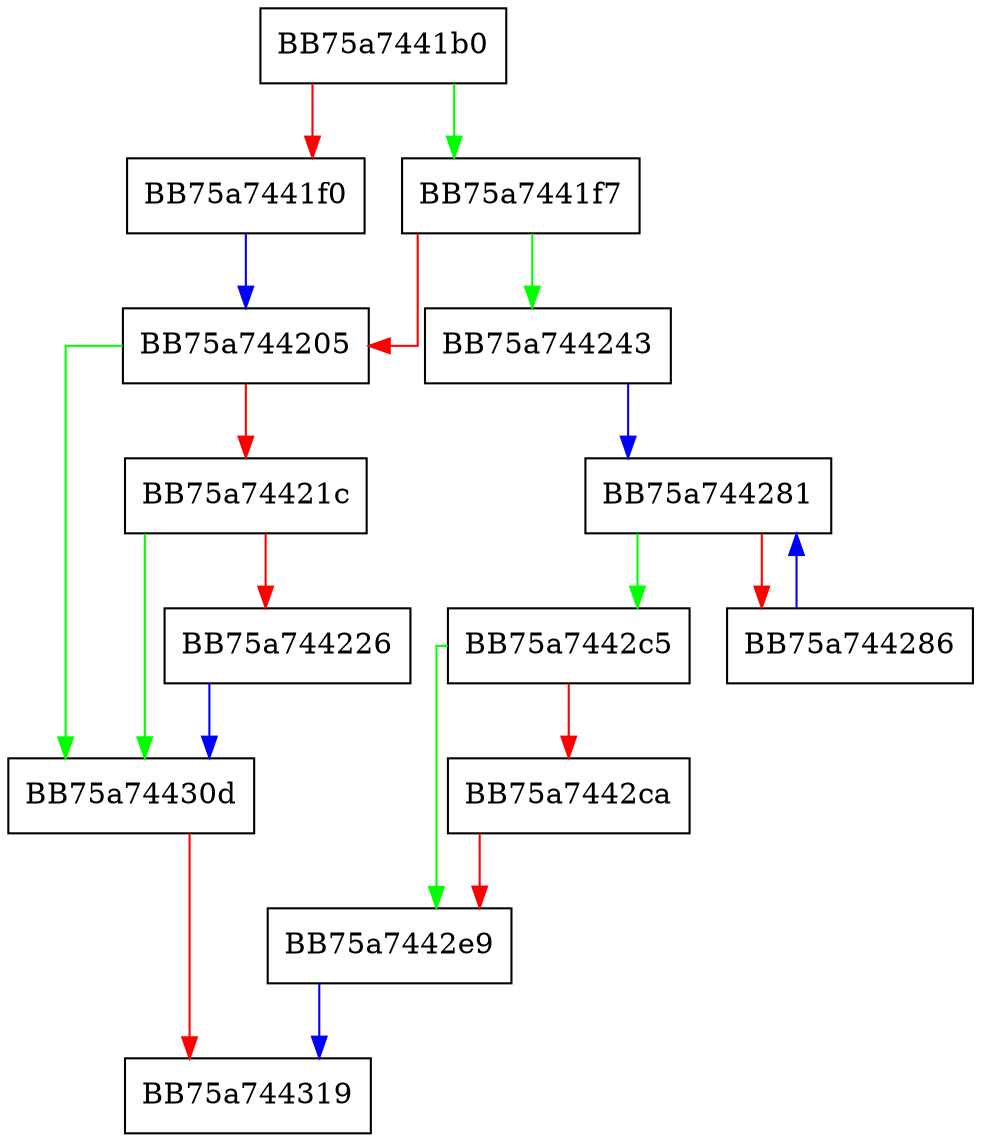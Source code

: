 digraph AddASROnlyExclusions {
  node [shape="box"];
  graph [splines=ortho];
  BB75a7441b0 -> BB75a7441f7 [color="green"];
  BB75a7441b0 -> BB75a7441f0 [color="red"];
  BB75a7441f0 -> BB75a744205 [color="blue"];
  BB75a7441f7 -> BB75a744243 [color="green"];
  BB75a7441f7 -> BB75a744205 [color="red"];
  BB75a744205 -> BB75a74430d [color="green"];
  BB75a744205 -> BB75a74421c [color="red"];
  BB75a74421c -> BB75a74430d [color="green"];
  BB75a74421c -> BB75a744226 [color="red"];
  BB75a744226 -> BB75a74430d [color="blue"];
  BB75a744243 -> BB75a744281 [color="blue"];
  BB75a744281 -> BB75a7442c5 [color="green"];
  BB75a744281 -> BB75a744286 [color="red"];
  BB75a744286 -> BB75a744281 [color="blue"];
  BB75a7442c5 -> BB75a7442e9 [color="green"];
  BB75a7442c5 -> BB75a7442ca [color="red"];
  BB75a7442ca -> BB75a7442e9 [color="red"];
  BB75a7442e9 -> BB75a744319 [color="blue"];
  BB75a74430d -> BB75a744319 [color="red"];
}